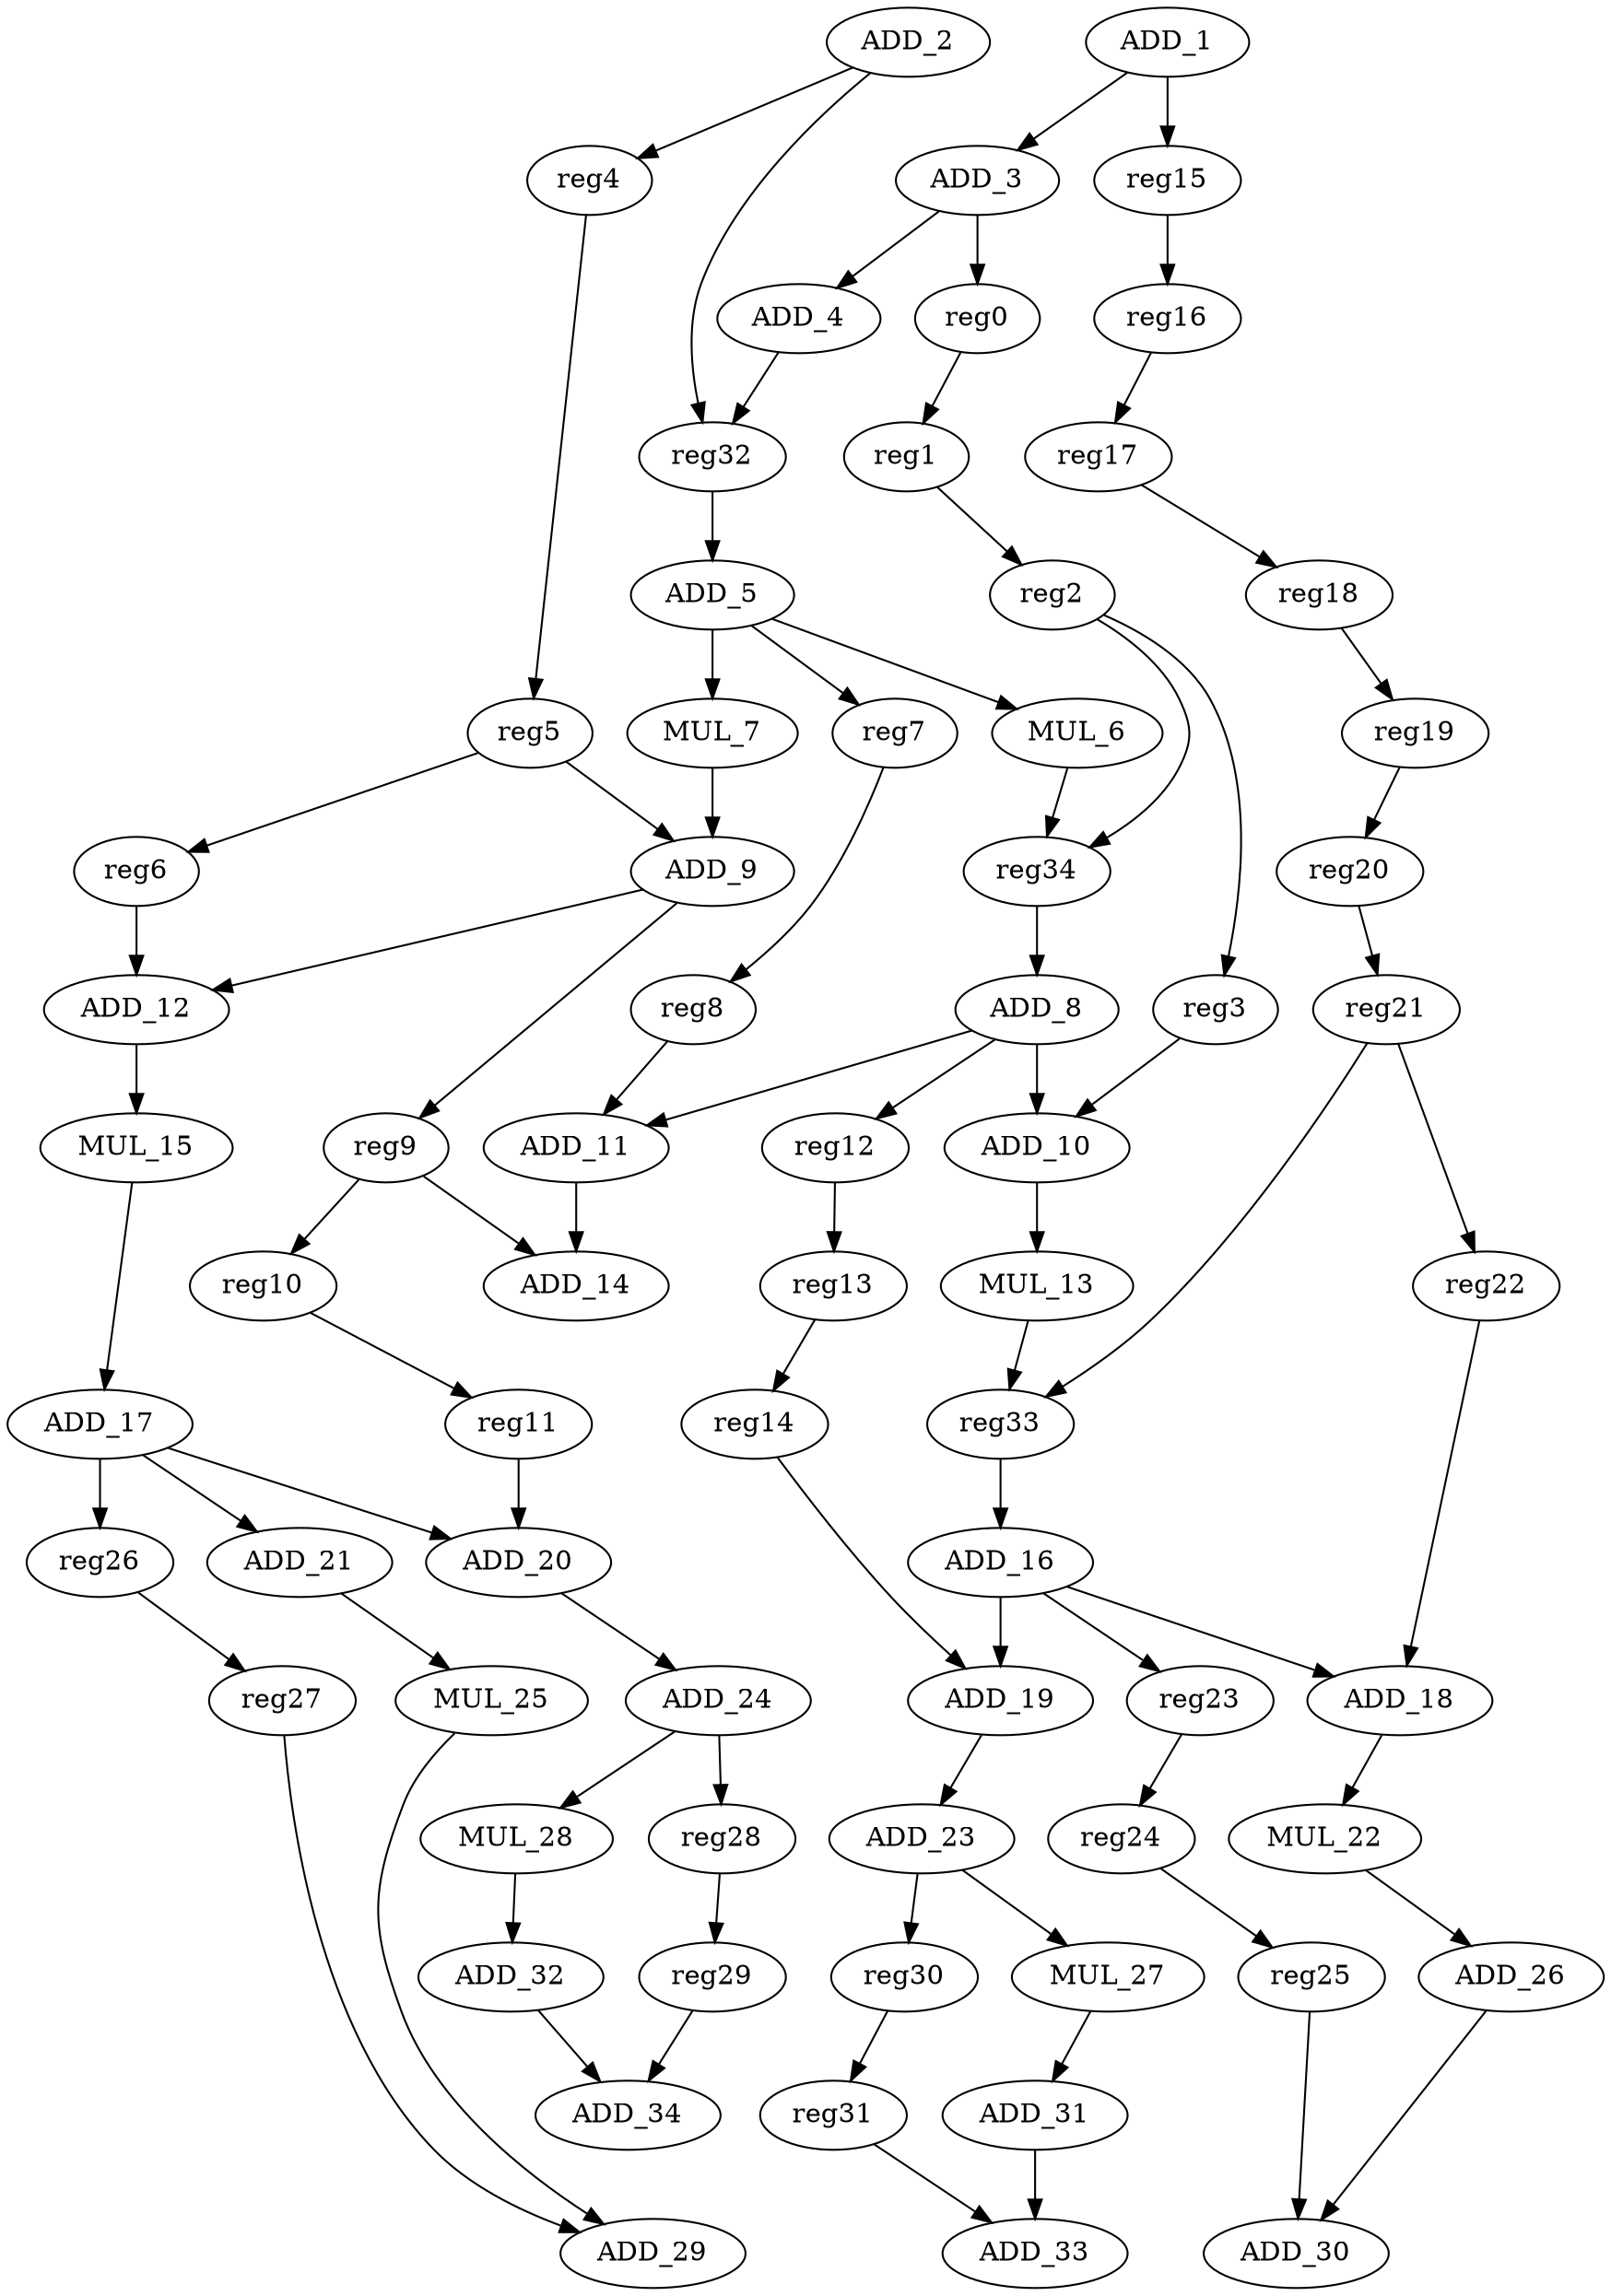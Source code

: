 digraph G {
    ADD_1;
    ADD_3;
    reg15;
    ADD_2;
    reg32;
    reg4;
    ADD_4;
    reg0;
    ADD_5;
    MUL_6;
    MUL_7;
    reg7;
    reg34;
    ADD_9;
    ADD_8;
    ADD_10;
    ADD_11;
    reg12;
    ADD_12;
    reg9;
    MUL_13;
    ADD_14;
    MUL_15;
    reg33;
    ADD_17;
    ADD_16;
    ADD_18;
    ADD_19;
    reg23;
    ADD_20;
    ADD_21;
    reg26;
    MUL_22;
    ADD_23;
    ADD_24;
    MUL_25;
    ADD_26;
    MUL_27;
    reg30;
    MUL_28;
    reg28;
    ADD_29;
    ADD_30;
    ADD_31;
    ADD_32;
    ADD_33;
    ADD_34;
    reg16;
    reg17;
    reg18;
    reg19;
    reg20;
    reg21;
    reg22;
    reg5;
    reg6;
    reg1;
    reg2;
    reg3;
    reg8;
    reg13;
    reg14;
    reg10;
    reg11;
    reg24;
    reg25;
    reg27;
    reg31;
    reg29;
    ADD_1 -> ADD_3 [weight=0];
    ADD_1 -> reg15 [weight=1];
    ADD_3 -> ADD_4 [weight=0];
    ADD_3 -> reg0 [weight=2];
    reg15 -> reg16 [weight=1];
    ADD_2 -> reg32 [weight=0];
    ADD_2 -> reg4 [weight=0];
    reg32 -> ADD_5 [weight=1];
    reg4 -> reg5 [weight=0];
    ADD_4 -> reg32 [weight=0];
    reg0 -> reg1 [weight=0];
    ADD_5 -> MUL_6 [weight=0];
    ADD_5 -> MUL_7 [weight=1];
    ADD_5 -> reg7 [weight=0];
    MUL_6 -> reg34 [weight=0];
    MUL_7 -> ADD_9 [weight=4];
    reg7 -> reg8 [weight=0];
    reg34 -> ADD_8 [weight=1];
    ADD_9 -> ADD_12 [weight=0];
    ADD_9 -> reg9 [weight=0];
    ADD_8 -> ADD_10 [weight=2];
    ADD_8 -> ADD_11 [weight=0];
    ADD_8 -> reg12 [weight=0];
    ADD_10 -> MUL_13 [weight=0];
    ADD_11 -> ADD_14 [weight=3];
    reg12 -> reg13 [weight=0];
    ADD_12 -> MUL_15 [weight=3];
    reg9 -> ADD_14 [weight=2];
    reg9 -> reg10 [weight=0];
    MUL_13 -> reg33 [weight=0];
    MUL_15 -> ADD_17 [weight=0];
    reg33 -> ADD_16 [weight=3];
    ADD_17 -> ADD_20 [weight=0];
    ADD_17 -> ADD_21 [weight=0];
    ADD_17 -> reg26 [weight=4];
    ADD_16 -> ADD_18 [weight=0];
    ADD_16 -> ADD_19 [weight=4];
    ADD_16 -> reg23 [weight=0];
    ADD_18 -> MUL_22 [weight=0];
    ADD_19 -> ADD_23 [weight=0];
    reg23 -> reg24 [weight=0];
    ADD_20 -> ADD_24 [weight=0];
    ADD_21 -> MUL_25 [weight=0];
    reg26 -> reg27 [weight=0];
    MUL_22 -> ADD_26 [weight=0];
    ADD_23 -> MUL_27 [weight=0];
    ADD_23 -> reg30 [weight=0];
    ADD_24 -> MUL_28 [weight=0];
    ADD_24 -> reg28 [weight=0];
    MUL_25 -> ADD_29 [weight=0];
    ADD_26 -> ADD_30 [weight=0];
    MUL_27 -> ADD_31 [weight=0];
    reg30 -> reg31 [weight=0];
    MUL_28 -> ADD_32 [weight=0];
    reg28 -> reg29 [weight=0];
    ADD_31 -> ADD_33 [weight=2];
    ADD_32 -> ADD_34 [weight=0];
    reg16 -> reg17 [weight=0];
    reg17 -> reg18 [weight=0];
    reg18 -> reg19 [weight=0];
    reg19 -> reg20 [weight=0];
    reg20 -> reg21 [weight=0];
    reg21 -> reg33 [weight=0];
    reg21 -> reg22 [weight=0];
    reg22 -> ADD_18 [weight=0];
    reg5 -> ADD_9 [weight=3];
    reg5 -> reg6 [weight=0];
    reg6 -> ADD_12 [weight=1];
    reg1 -> reg2 [weight=0];
    reg2 -> reg34 [weight=0];
    reg2 -> reg3 [weight=0];
    reg3 -> ADD_10 [weight=0];
    reg8 -> ADD_11 [weight=0];
    reg13 -> reg14 [weight=0];
    reg14 -> ADD_19 [weight=0];
    reg10 -> reg11 [weight=0];
    reg11 -> ADD_20 [weight=1];
    reg24 -> reg25 [weight=0];
    reg25 -> ADD_30 [weight=0];
    reg27 -> ADD_29 [weight=0];
    reg31 -> ADD_33 [weight=0];
    reg29 -> ADD_34 [weight=0];
}
